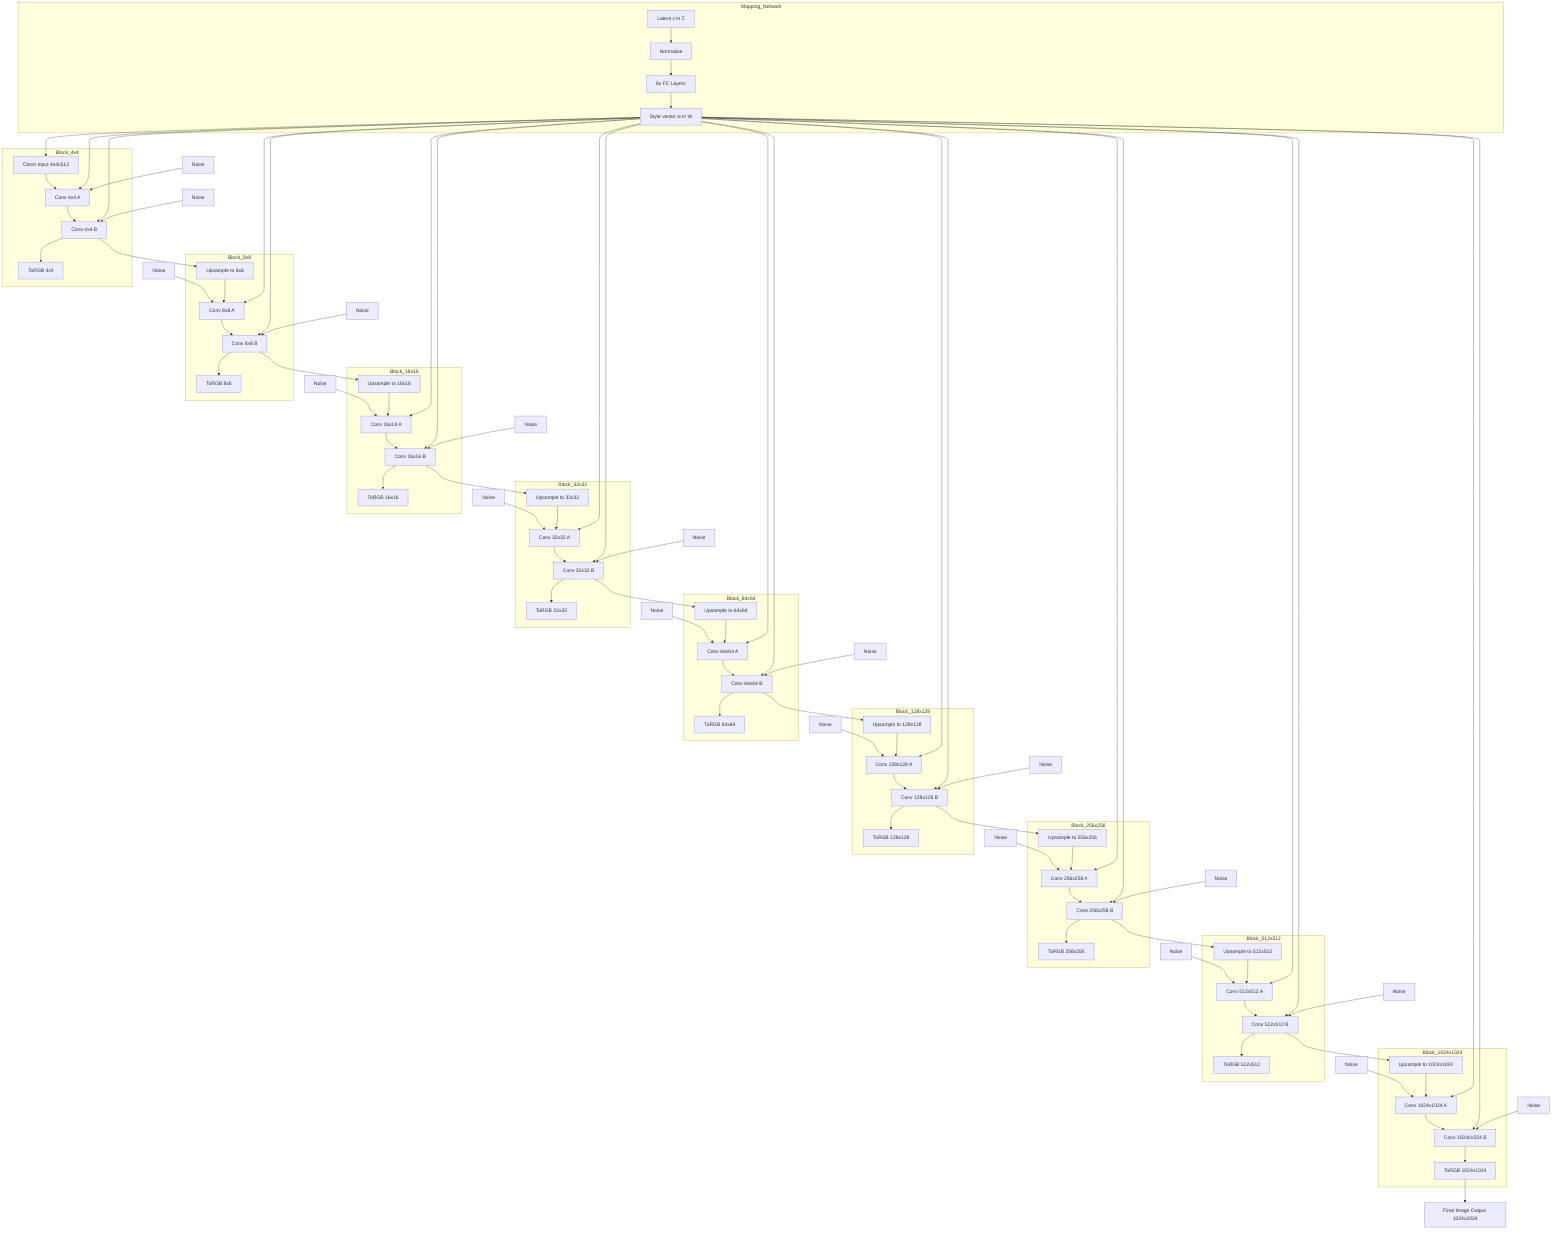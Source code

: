 graph TD

%% === Mapping Network ===
subgraph Mapping_Network
    z[Latent z in Z] --> normz[Normalize]
    normz --> fc[8x FC Layers]
    fc --> w[Style vector w in W]
end

%% === Constant Input ===
w --> const4x4[Const Input 4x4x512]

%% === 4x4 Block ===
subgraph Block_4x4
    const4x4 --> conv4a[Conv 4x4 A]
    conv4a --> conv4b[Conv 4x4 B]
    conv4b --> toRGB4[ToRGB 4x4]
end
w --> conv4a
w --> conv4b
noise1[Noise] --> conv4a
noise2[Noise] --> conv4b

%% === 8x8 Block ===
subgraph Block_8x8
    conv4b --> up8[Upsample to 8x8]
    up8 --> conv8a[Conv 8x8 A]
    conv8a --> conv8b[Conv 8x8 B]
    conv8b --> toRGB8[ToRGB 8x8]
end
w --> conv8a
w --> conv8b
noise3[Noise] --> conv8a
noise4[Noise] --> conv8b

%% === 16x16 Block ===
subgraph Block_16x16
    conv8b --> up16[Upsample to 16x16]
    up16 --> conv16a[Conv 16x16 A]
    conv16a --> conv16b[Conv 16x16 B]
    conv16b --> toRGB16[ToRGB 16x16]
end
w --> conv16a
w --> conv16b
noise5[Noise] --> conv16a
noise6[Noise] --> conv16b

%% === 32x32 Block ===
subgraph Block_32x32
    conv16b --> up32[Upsample to 32x32]
    up32 --> conv32a[Conv 32x32 A]
    conv32a --> conv32b[Conv 32x32 B]
    conv32b --> toRGB32[ToRGB 32x32]
end
w --> conv32a
w --> conv32b
noise7[Noise] --> conv32a
noise8[Noise] --> conv32b

%% === 64x64 Block ===
subgraph Block_64x64
    conv32b --> up64[Upsample to 64x64]
    up64 --> conv64a[Conv 64x64 A]
    conv64a --> conv64b[Conv 64x64 B]
    conv64b --> toRGB64[ToRGB 64x64]
end
w --> conv64a
w --> conv64b
noise9[Noise] --> conv64a
noise10[Noise] --> conv64b

%% === 128x128 Block ===
subgraph Block_128x128
    conv64b --> up128[Upsample to 128x128]
    up128 --> conv128a[Conv 128x128 A]
    conv128a --> conv128b[Conv 128x128 B]
    conv128b --> toRGB128[ToRGB 128x128]
end
w --> conv128a
w --> conv128b
noise11[Noise] --> conv128a
noise12[Noise] --> conv128b

%% === 256x256 Block ===
subgraph Block_256x256
    conv128b --> up256[Upsample to 256x256]
    up256 --> conv256a[Conv 256x256 A]
    conv256a --> conv256b[Conv 256x256 B]
    conv256b --> toRGB256[ToRGB 256x256]
end
w --> conv256a
w --> conv256b
noise13[Noise] --> conv256a
noise14[Noise] --> conv256b

%% === 512x512 Block ===
subgraph Block_512x512
    conv256b --> up512[Upsample to 512x512]
    up512 --> conv512a[Conv 512x512 A]
    conv512a --> conv512b[Conv 512x512 B]
    conv512b --> toRGB512[ToRGB 512x512]
end
w --> conv512a
w --> conv512b
noise15[Noise] --> conv512a
noise16[Noise] --> conv512b

%% === 1024x1024 Block ===
subgraph Block_1024x1024
    conv512b --> up1024[Upsample to 1024x1024]
    up1024 --> conv1024a[Conv 1024x1024 A]
    conv1024a --> conv1024b[Conv 1024x1024 B]
    conv1024b --> toRGB1024[ToRGB 1024x1024]
end
w --> conv1024a
w --> conv1024b
noise17[Noise] --> conv1024a
noise18[Noise] --> conv1024b

%% Final output
toRGB1024 --> output[Final Image Output 1024x1024]
